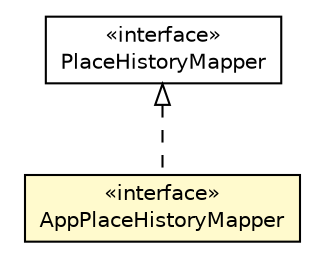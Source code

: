 #!/usr/local/bin/dot
#
# Class diagram 
# Generated by UMLGraph version 5.4 (http://www.umlgraph.org/)
#

digraph G {
	edge [fontname="Helvetica",fontsize=10,labelfontname="Helvetica",labelfontsize=10];
	node [fontname="Helvetica",fontsize=10,shape=plaintext];
	nodesep=0.25;
	ranksep=0.5;
	// hu.sch.kfc.client.place.AppPlaceHistoryMapper
	c2306 [label=<<table title="hu.sch.kfc.client.place.AppPlaceHistoryMapper" border="0" cellborder="1" cellspacing="0" cellpadding="2" port="p" bgcolor="lemonChiffon" href="./AppPlaceHistoryMapper.html">
		<tr><td><table border="0" cellspacing="0" cellpadding="1">
<tr><td align="center" balign="center"> &#171;interface&#187; </td></tr>
<tr><td align="center" balign="center"> AppPlaceHistoryMapper </td></tr>
		</table></td></tr>
		</table>>, URL="./AppPlaceHistoryMapper.html", fontname="Helvetica", fontcolor="black", fontsize=10.0];
	//hu.sch.kfc.client.place.AppPlaceHistoryMapper implements com.google.gwt.place.shared.PlaceHistoryMapper
	c2387:p -> c2306:p [dir=back,arrowtail=empty,style=dashed];
	// com.google.gwt.place.shared.PlaceHistoryMapper
	c2387 [label=<<table title="com.google.gwt.place.shared.PlaceHistoryMapper" border="0" cellborder="1" cellspacing="0" cellpadding="2" port="p">
		<tr><td><table border="0" cellspacing="0" cellpadding="1">
<tr><td align="center" balign="center"> &#171;interface&#187; </td></tr>
<tr><td align="center" balign="center"> PlaceHistoryMapper </td></tr>
		</table></td></tr>
		</table>>, URL="null", fontname="Helvetica", fontcolor="black", fontsize=10.0];
}

